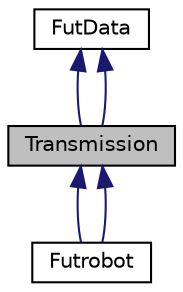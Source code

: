 digraph "Transmission"
{
  edge [fontname="Helvetica",fontsize="10",labelfontname="Helvetica",labelfontsize="10"];
  node [fontname="Helvetica",fontsize="10",shape=record];
  Node0 [label="Transmission",height=0.2,width=0.4,color="black", fillcolor="grey75", style="filled", fontcolor="black"];
  Node1 -> Node0 [dir="back",color="midnightblue",fontsize="10",style="solid",fontname="Helvetica"];
  Node1 [label="FutData",height=0.2,width=0.4,color="black", fillcolor="white", style="filled",URL="$classFutData.html"];
  Node1 -> Node0 [dir="back",color="midnightblue",fontsize="10",style="solid",fontname="Helvetica"];
  Node0 -> Node2 [dir="back",color="midnightblue",fontsize="10",style="solid",fontname="Helvetica"];
  Node2 [label="Futrobot",height=0.2,width=0.4,color="black", fillcolor="white", style="filled",URL="$classFutrobot.html"];
  Node0 -> Node2 [dir="back",color="midnightblue",fontsize="10",style="solid",fontname="Helvetica"];
}
